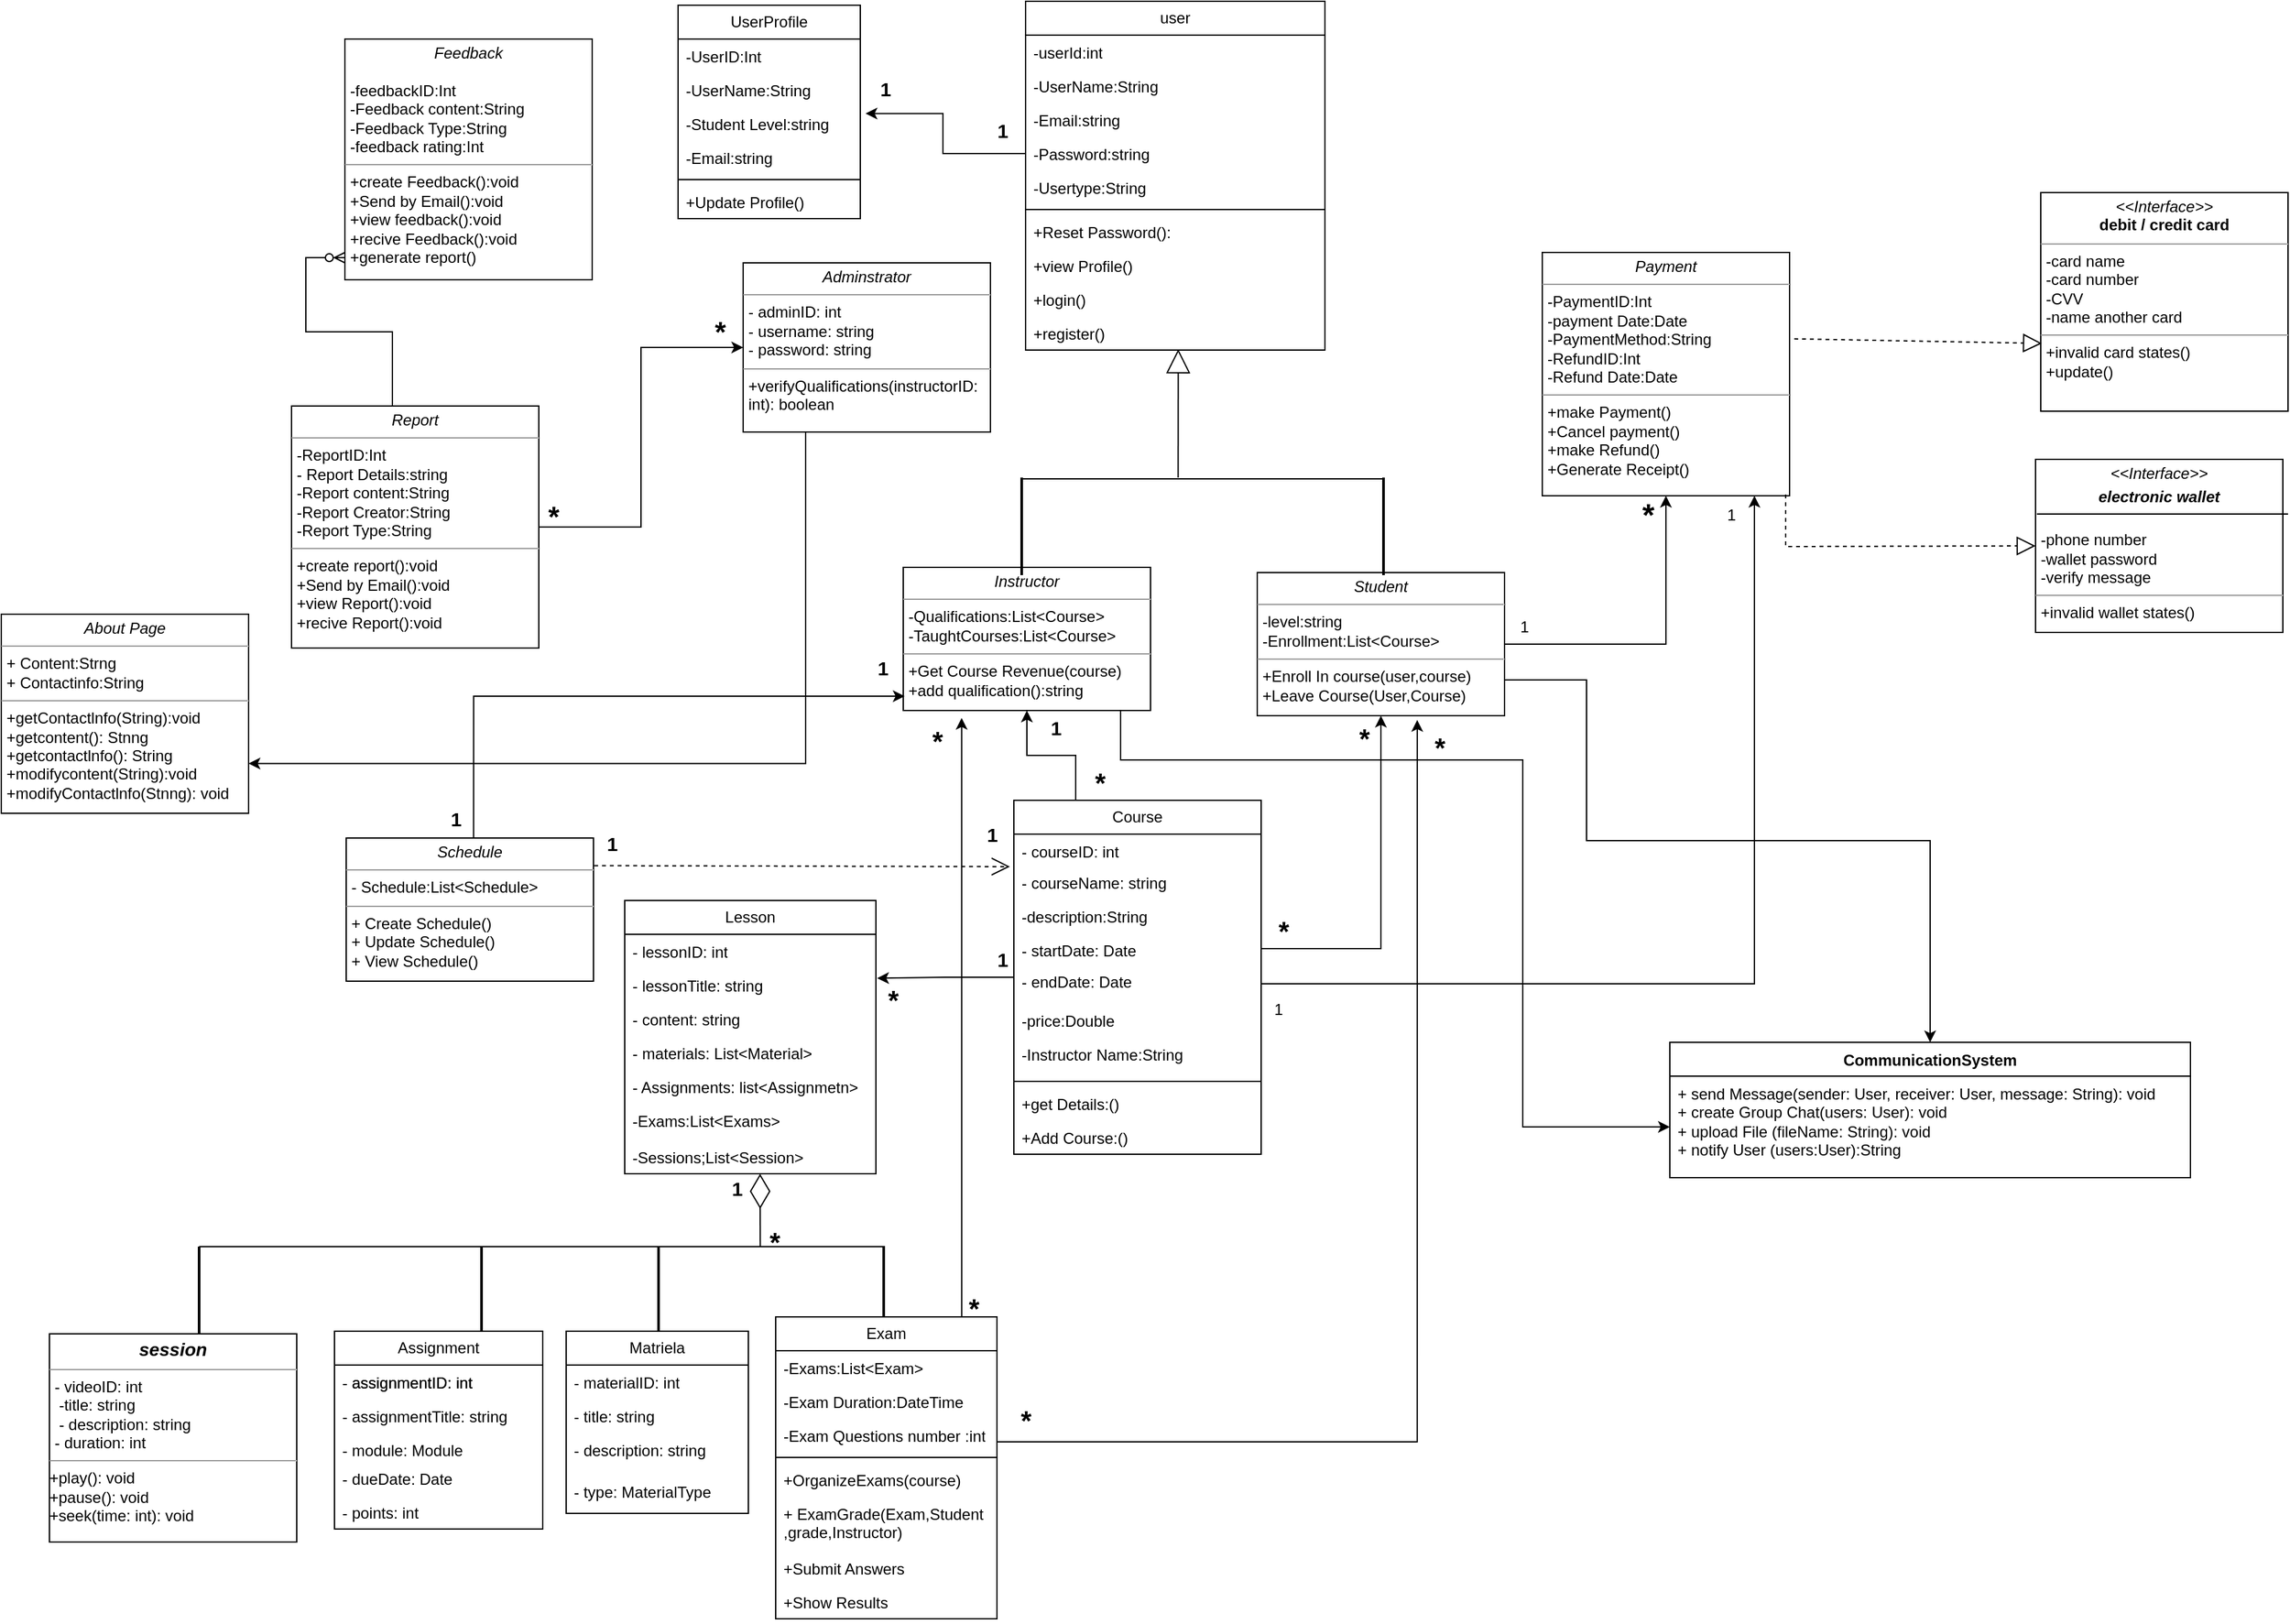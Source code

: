 <mxfile version="22.1.2" type="device">
  <diagram id="C5RBs43oDa-KdzZeNtuy" name="Page-1">
    <mxGraphModel dx="2927" dy="2210" grid="0" gridSize="10" guides="1" tooltips="1" connect="1" arrows="1" fold="1" page="0" pageScale="1" pageWidth="827" pageHeight="1169" math="0" shadow="0">
      <root>
        <mxCell id="WIyWlLk6GJQsqaUBKTNV-0" />
        <mxCell id="WIyWlLk6GJQsqaUBKTNV-1" parent="WIyWlLk6GJQsqaUBKTNV-0" />
        <mxCell id="brUXXa_R-ptbCNzifq8O-45" style="edgeStyle=orthogonalEdgeStyle;rounded=0;orthogonalLoop=1;jettySize=auto;html=1;exitX=0.25;exitY=0;exitDx=0;exitDy=0;" parent="WIyWlLk6GJQsqaUBKTNV-1" source="qo8mv6PclGXcHzkk8HT5-20" target="tI3xh8Z578h0PM8hBI4w-48" edge="1">
          <mxGeometry relative="1" as="geometry" />
        </mxCell>
        <mxCell id="qo8mv6PclGXcHzkk8HT5-20" value="Course" style="swimlane;fontStyle=0;childLayout=stackLayout;horizontal=1;startSize=26;fillColor=none;horizontalStack=0;resizeParent=1;resizeParentMax=0;resizeLast=0;collapsible=1;marginBottom=0;whiteSpace=wrap;html=1;" parent="WIyWlLk6GJQsqaUBKTNV-1" vertex="1">
          <mxGeometry x="-420" y="-563" width="190" height="272" as="geometry" />
        </mxCell>
        <mxCell id="qo8mv6PclGXcHzkk8HT5-21" value="- courseID: int" style="text;strokeColor=none;fillColor=none;align=left;verticalAlign=top;spacingLeft=4;spacingRight=4;overflow=hidden;rotatable=0;points=[[0,0.5],[1,0.5]];portConstraint=eastwest;whiteSpace=wrap;html=1;" parent="qo8mv6PclGXcHzkk8HT5-20" vertex="1">
          <mxGeometry y="26" width="190" height="24" as="geometry" />
        </mxCell>
        <mxCell id="qo8mv6PclGXcHzkk8HT5-22" value="- courseName: string" style="text;strokeColor=none;fillColor=none;align=left;verticalAlign=top;spacingLeft=4;spacingRight=4;overflow=hidden;rotatable=0;points=[[0,0.5],[1,0.5]];portConstraint=eastwest;whiteSpace=wrap;html=1;" parent="qo8mv6PclGXcHzkk8HT5-20" vertex="1">
          <mxGeometry y="50" width="190" height="26" as="geometry" />
        </mxCell>
        <mxCell id="tI3xh8Z578h0PM8hBI4w-66" value="-description:String" style="text;strokeColor=none;fillColor=none;align=left;verticalAlign=top;spacingLeft=4;spacingRight=4;overflow=hidden;rotatable=0;points=[[0,0.5],[1,0.5]];portConstraint=eastwest;whiteSpace=wrap;html=1;" parent="qo8mv6PclGXcHzkk8HT5-20" vertex="1">
          <mxGeometry y="76" width="190" height="26" as="geometry" />
        </mxCell>
        <mxCell id="qo8mv6PclGXcHzkk8HT5-23" value="- startDate: Date  " style="text;strokeColor=none;fillColor=none;align=left;verticalAlign=top;spacingLeft=4;spacingRight=4;overflow=hidden;rotatable=0;points=[[0,0.5],[1,0.5]];portConstraint=eastwest;whiteSpace=wrap;html=1;" parent="qo8mv6PclGXcHzkk8HT5-20" vertex="1">
          <mxGeometry y="102" width="190" height="24" as="geometry" />
        </mxCell>
        <mxCell id="qo8mv6PclGXcHzkk8HT5-24" value="- endDate: Date " style="text;strokeColor=none;fillColor=none;align=left;verticalAlign=top;spacingLeft=4;spacingRight=4;overflow=hidden;rotatable=0;points=[[0,0.5],[1,0.5]];portConstraint=eastwest;whiteSpace=wrap;html=1;" parent="qo8mv6PclGXcHzkk8HT5-20" vertex="1">
          <mxGeometry y="126" width="190" height="30" as="geometry" />
        </mxCell>
        <mxCell id="tI3xh8Z578h0PM8hBI4w-65" value="-price:Double" style="text;strokeColor=none;fillColor=none;align=left;verticalAlign=top;spacingLeft=4;spacingRight=4;overflow=hidden;rotatable=0;points=[[0,0.5],[1,0.5]];portConstraint=eastwest;whiteSpace=wrap;html=1;" parent="qo8mv6PclGXcHzkk8HT5-20" vertex="1">
          <mxGeometry y="156" width="190" height="26" as="geometry" />
        </mxCell>
        <mxCell id="tI3xh8Z578h0PM8hBI4w-61" value="-Instructor Name:String" style="text;strokeColor=none;fillColor=none;align=left;verticalAlign=top;spacingLeft=4;spacingRight=4;overflow=hidden;rotatable=0;points=[[0,0.5],[1,0.5]];portConstraint=eastwest;whiteSpace=wrap;html=1;" parent="qo8mv6PclGXcHzkk8HT5-20" vertex="1">
          <mxGeometry y="182" width="190" height="30" as="geometry" />
        </mxCell>
        <mxCell id="tI3xh8Z578h0PM8hBI4w-69" value="" style="line;strokeWidth=1;fillColor=none;align=left;verticalAlign=middle;spacingTop=-1;spacingLeft=3;spacingRight=3;rotatable=0;labelPosition=right;points=[];portConstraint=eastwest;strokeColor=inherit;" parent="qo8mv6PclGXcHzkk8HT5-20" vertex="1">
          <mxGeometry y="212" width="190" height="8" as="geometry" />
        </mxCell>
        <mxCell id="tI3xh8Z578h0PM8hBI4w-67" value="+get Details:()" style="text;strokeColor=none;fillColor=none;align=left;verticalAlign=top;spacingLeft=4;spacingRight=4;overflow=hidden;rotatable=0;points=[[0,0.5],[1,0.5]];portConstraint=eastwest;whiteSpace=wrap;html=1;" parent="qo8mv6PclGXcHzkk8HT5-20" vertex="1">
          <mxGeometry y="220" width="190" height="26" as="geometry" />
        </mxCell>
        <mxCell id="tI3xh8Z578h0PM8hBI4w-68" value="+Add Course:()" style="text;strokeColor=none;fillColor=none;align=left;verticalAlign=top;spacingLeft=4;spacingRight=4;overflow=hidden;rotatable=0;points=[[0,0.5],[1,0.5]];portConstraint=eastwest;whiteSpace=wrap;html=1;" parent="qo8mv6PclGXcHzkk8HT5-20" vertex="1">
          <mxGeometry y="246" width="190" height="26" as="geometry" />
        </mxCell>
        <mxCell id="qo8mv6PclGXcHzkk8HT5-25" value="Lesson" style="swimlane;fontStyle=0;childLayout=stackLayout;horizontal=1;startSize=26;fillColor=none;horizontalStack=0;resizeParent=1;resizeParentMax=0;resizeLast=0;collapsible=1;marginBottom=0;whiteSpace=wrap;html=1;" parent="WIyWlLk6GJQsqaUBKTNV-1" vertex="1">
          <mxGeometry x="-719" y="-486" width="193" height="210" as="geometry" />
        </mxCell>
        <mxCell id="qo8mv6PclGXcHzkk8HT5-26" value="- lessonID: int" style="text;strokeColor=none;fillColor=none;align=left;verticalAlign=top;spacingLeft=4;spacingRight=4;overflow=hidden;rotatable=0;points=[[0,0.5],[1,0.5]];portConstraint=eastwest;whiteSpace=wrap;html=1;" parent="qo8mv6PclGXcHzkk8HT5-25" vertex="1">
          <mxGeometry y="26" width="193" height="26" as="geometry" />
        </mxCell>
        <mxCell id="qo8mv6PclGXcHzkk8HT5-27" value="- lessonTitle: string" style="text;strokeColor=none;fillColor=none;align=left;verticalAlign=top;spacingLeft=4;spacingRight=4;overflow=hidden;rotatable=0;points=[[0,0.5],[1,0.5]];portConstraint=eastwest;whiteSpace=wrap;html=1;" parent="qo8mv6PclGXcHzkk8HT5-25" vertex="1">
          <mxGeometry y="52" width="193" height="26" as="geometry" />
        </mxCell>
        <mxCell id="qo8mv6PclGXcHzkk8HT5-34" value="- content: string" style="text;strokeColor=none;fillColor=none;align=left;verticalAlign=top;spacingLeft=4;spacingRight=4;overflow=hidden;rotatable=0;points=[[0,0.5],[1,0.5]];portConstraint=eastwest;whiteSpace=wrap;html=1;" parent="qo8mv6PclGXcHzkk8HT5-25" vertex="1">
          <mxGeometry y="78" width="193" height="26" as="geometry" />
        </mxCell>
        <mxCell id="qo8mv6PclGXcHzkk8HT5-35" value="- materials: List&amp;lt;Material&amp;gt;" style="text;strokeColor=none;fillColor=none;align=left;verticalAlign=top;spacingLeft=4;spacingRight=4;overflow=hidden;rotatable=0;points=[[0,0.5],[1,0.5]];portConstraint=eastwest;whiteSpace=wrap;html=1;" parent="qo8mv6PclGXcHzkk8HT5-25" vertex="1">
          <mxGeometry y="104" width="193" height="26" as="geometry" />
        </mxCell>
        <mxCell id="0-J2Bm-WV9Q-Gzg6j7fX-16" value="- Assignments: list&amp;lt;Assignmetn&amp;gt;" style="text;strokeColor=none;fillColor=none;align=left;verticalAlign=top;spacingLeft=4;spacingRight=4;overflow=hidden;rotatable=0;points=[[0,0.5],[1,0.5]];portConstraint=eastwest;whiteSpace=wrap;html=1;" parent="qo8mv6PclGXcHzkk8HT5-25" vertex="1">
          <mxGeometry y="130" width="193" height="26" as="geometry" />
        </mxCell>
        <mxCell id="0-J2Bm-WV9Q-Gzg6j7fX-19" value="-Exams:List&amp;lt;Exams&amp;gt;" style="text;strokeColor=none;fillColor=none;align=left;verticalAlign=top;spacingLeft=4;spacingRight=4;overflow=hidden;rotatable=0;points=[[0,0.5],[1,0.5]];portConstraint=eastwest;whiteSpace=wrap;html=1;" parent="qo8mv6PclGXcHzkk8HT5-25" vertex="1">
          <mxGeometry y="156" width="193" height="28" as="geometry" />
        </mxCell>
        <mxCell id="0-J2Bm-WV9Q-Gzg6j7fX-24" value="-Sessions;List&amp;lt;Session&amp;gt;" style="text;strokeColor=none;fillColor=none;align=left;verticalAlign=top;spacingLeft=4;spacingRight=4;overflow=hidden;rotatable=0;points=[[0,0.5],[1,0.5]];portConstraint=eastwest;whiteSpace=wrap;html=1;" parent="qo8mv6PclGXcHzkk8HT5-25" vertex="1">
          <mxGeometry y="184" width="193" height="26" as="geometry" />
        </mxCell>
        <mxCell id="tI3xh8Z578h0PM8hBI4w-0" value="user" style="swimlane;fontStyle=0;childLayout=stackLayout;horizontal=1;startSize=26;fillColor=none;horizontalStack=0;resizeParent=1;resizeParentMax=0;resizeLast=0;collapsible=1;marginBottom=0;whiteSpace=wrap;html=1;" parent="WIyWlLk6GJQsqaUBKTNV-1" vertex="1">
          <mxGeometry x="-411" y="-1177" width="230" height="268" as="geometry" />
        </mxCell>
        <mxCell id="tI3xh8Z578h0PM8hBI4w-1" value="-userId:int" style="text;strokeColor=none;fillColor=none;align=left;verticalAlign=top;spacingLeft=4;spacingRight=4;overflow=hidden;rotatable=0;points=[[0,0.5],[1,0.5]];portConstraint=eastwest;whiteSpace=wrap;html=1;" parent="tI3xh8Z578h0PM8hBI4w-0" vertex="1">
          <mxGeometry y="26" width="230" height="26" as="geometry" />
        </mxCell>
        <mxCell id="tI3xh8Z578h0PM8hBI4w-2" value="-UserName:String" style="text;strokeColor=none;fillColor=none;align=left;verticalAlign=top;spacingLeft=4;spacingRight=4;overflow=hidden;rotatable=0;points=[[0,0.5],[1,0.5]];portConstraint=eastwest;whiteSpace=wrap;html=1;" parent="tI3xh8Z578h0PM8hBI4w-0" vertex="1">
          <mxGeometry y="52" width="230" height="26" as="geometry" />
        </mxCell>
        <mxCell id="tI3xh8Z578h0PM8hBI4w-3" value="-Email:string&lt;br&gt;" style="text;strokeColor=none;fillColor=none;align=left;verticalAlign=top;spacingLeft=4;spacingRight=4;overflow=hidden;rotatable=0;points=[[0,0.5],[1,0.5]];portConstraint=eastwest;whiteSpace=wrap;html=1;" parent="tI3xh8Z578h0PM8hBI4w-0" vertex="1">
          <mxGeometry y="78" width="230" height="26" as="geometry" />
        </mxCell>
        <mxCell id="tI3xh8Z578h0PM8hBI4w-4" value="-Password:string" style="text;strokeColor=none;fillColor=none;align=left;verticalAlign=top;spacingLeft=4;spacingRight=4;overflow=hidden;rotatable=0;points=[[0,0.5],[1,0.5]];portConstraint=eastwest;whiteSpace=wrap;html=1;" parent="tI3xh8Z578h0PM8hBI4w-0" vertex="1">
          <mxGeometry y="104" width="230" height="26" as="geometry" />
        </mxCell>
        <mxCell id="tI3xh8Z578h0PM8hBI4w-41" value="-Usertype:String" style="text;strokeColor=none;fillColor=none;align=left;verticalAlign=top;spacingLeft=4;spacingRight=4;overflow=hidden;rotatable=0;points=[[0,0.5],[1,0.5]];portConstraint=eastwest;whiteSpace=wrap;html=1;" parent="tI3xh8Z578h0PM8hBI4w-0" vertex="1">
          <mxGeometry y="130" width="230" height="26" as="geometry" />
        </mxCell>
        <mxCell id="tI3xh8Z578h0PM8hBI4w-10" value="" style="line;strokeWidth=1;fillColor=none;align=left;verticalAlign=middle;spacingTop=-1;spacingLeft=3;spacingRight=3;rotatable=0;labelPosition=right;points=[];portConstraint=eastwest;strokeColor=inherit;" parent="tI3xh8Z578h0PM8hBI4w-0" vertex="1">
          <mxGeometry y="156" width="230" height="8" as="geometry" />
        </mxCell>
        <mxCell id="tI3xh8Z578h0PM8hBI4w-6" value="+Reset Password():" style="text;strokeColor=none;fillColor=none;align=left;verticalAlign=top;spacingLeft=4;spacingRight=4;overflow=hidden;rotatable=0;points=[[0,0.5],[1,0.5]];portConstraint=eastwest;whiteSpace=wrap;html=1;" parent="tI3xh8Z578h0PM8hBI4w-0" vertex="1">
          <mxGeometry y="164" width="230" height="26" as="geometry" />
        </mxCell>
        <mxCell id="tI3xh8Z578h0PM8hBI4w-7" value="+view Profile()" style="text;strokeColor=none;fillColor=none;align=left;verticalAlign=top;spacingLeft=4;spacingRight=4;overflow=hidden;rotatable=0;points=[[0,0.5],[1,0.5]];portConstraint=eastwest;whiteSpace=wrap;html=1;" parent="tI3xh8Z578h0PM8hBI4w-0" vertex="1">
          <mxGeometry y="190" width="230" height="26" as="geometry" />
        </mxCell>
        <mxCell id="tI3xh8Z578h0PM8hBI4w-15" value="+login()" style="text;strokeColor=none;fillColor=none;align=left;verticalAlign=top;spacingLeft=4;spacingRight=4;overflow=hidden;rotatable=0;points=[[0,0.5],[1,0.5]];portConstraint=eastwest;whiteSpace=wrap;html=1;" parent="tI3xh8Z578h0PM8hBI4w-0" vertex="1">
          <mxGeometry y="216" width="230" height="26" as="geometry" />
        </mxCell>
        <mxCell id="tI3xh8Z578h0PM8hBI4w-16" value="+register()" style="text;strokeColor=none;fillColor=none;align=left;verticalAlign=top;spacingLeft=4;spacingRight=4;overflow=hidden;rotatable=0;points=[[0,0.5],[1,0.5]];portConstraint=eastwest;whiteSpace=wrap;html=1;" parent="tI3xh8Z578h0PM8hBI4w-0" vertex="1">
          <mxGeometry y="242" width="230" height="26" as="geometry" />
        </mxCell>
        <mxCell id="tI3xh8Z578h0PM8hBI4w-17" value="UserProfile" style="swimlane;fontStyle=0;childLayout=stackLayout;horizontal=1;startSize=26;fillColor=none;horizontalStack=0;resizeParent=1;resizeParentMax=0;resizeLast=0;collapsible=1;marginBottom=0;whiteSpace=wrap;html=1;" parent="WIyWlLk6GJQsqaUBKTNV-1" vertex="1">
          <mxGeometry x="-678" y="-1174" width="140" height="164" as="geometry" />
        </mxCell>
        <mxCell id="tI3xh8Z578h0PM8hBI4w-18" value="-UserID:Int" style="text;strokeColor=none;fillColor=none;align=left;verticalAlign=top;spacingLeft=4;spacingRight=4;overflow=hidden;rotatable=0;points=[[0,0.5],[1,0.5]];portConstraint=eastwest;whiteSpace=wrap;html=1;" parent="tI3xh8Z578h0PM8hBI4w-17" vertex="1">
          <mxGeometry y="26" width="140" height="26" as="geometry" />
        </mxCell>
        <mxCell id="tI3xh8Z578h0PM8hBI4w-19" value="-UserName:String" style="text;strokeColor=none;fillColor=none;align=left;verticalAlign=top;spacingLeft=4;spacingRight=4;overflow=hidden;rotatable=0;points=[[0,0.5],[1,0.5]];portConstraint=eastwest;whiteSpace=wrap;html=1;" parent="tI3xh8Z578h0PM8hBI4w-17" vertex="1">
          <mxGeometry y="52" width="140" height="26" as="geometry" />
        </mxCell>
        <mxCell id="tI3xh8Z578h0PM8hBI4w-21" value="-Student Level:string" style="text;strokeColor=none;fillColor=none;align=left;verticalAlign=top;spacingLeft=4;spacingRight=4;overflow=hidden;rotatable=0;points=[[0,0.5],[1,0.5]];portConstraint=eastwest;whiteSpace=wrap;html=1;" parent="tI3xh8Z578h0PM8hBI4w-17" vertex="1">
          <mxGeometry y="78" width="140" height="26" as="geometry" />
        </mxCell>
        <mxCell id="tI3xh8Z578h0PM8hBI4w-20" value="-Email:string" style="text;strokeColor=none;fillColor=none;align=left;verticalAlign=top;spacingLeft=4;spacingRight=4;overflow=hidden;rotatable=0;points=[[0,0.5],[1,0.5]];portConstraint=eastwest;whiteSpace=wrap;html=1;" parent="tI3xh8Z578h0PM8hBI4w-17" vertex="1">
          <mxGeometry y="104" width="140" height="26" as="geometry" />
        </mxCell>
        <mxCell id="tI3xh8Z578h0PM8hBI4w-120" value="" style="line;strokeWidth=1;fillColor=none;align=left;verticalAlign=middle;spacingTop=-1;spacingLeft=3;spacingRight=3;rotatable=0;labelPosition=right;points=[];portConstraint=eastwest;strokeColor=inherit;" parent="tI3xh8Z578h0PM8hBI4w-17" vertex="1">
          <mxGeometry y="130" width="140" height="8" as="geometry" />
        </mxCell>
        <mxCell id="tI3xh8Z578h0PM8hBI4w-119" value="+Update Profile()" style="text;strokeColor=none;fillColor=none;align=left;verticalAlign=top;spacingLeft=4;spacingRight=4;overflow=hidden;rotatable=0;points=[[0,0.5],[1,0.5]];portConstraint=eastwest;whiteSpace=wrap;html=1;" parent="tI3xh8Z578h0PM8hBI4w-17" vertex="1">
          <mxGeometry y="138" width="140" height="26" as="geometry" />
        </mxCell>
        <mxCell id="brUXXa_R-ptbCNzifq8O-72" style="edgeStyle=orthogonalEdgeStyle;rounded=0;orthogonalLoop=1;jettySize=auto;html=1;exitX=0.75;exitY=0;exitDx=0;exitDy=0;" parent="WIyWlLk6GJQsqaUBKTNV-1" source="tI3xh8Z578h0PM8hBI4w-30" edge="1">
          <mxGeometry relative="1" as="geometry">
            <mxPoint x="-460.13" y="-626.304" as="targetPoint" />
            <Array as="points">
              <mxPoint x="-460" y="-166" />
            </Array>
          </mxGeometry>
        </mxCell>
        <mxCell id="tI3xh8Z578h0PM8hBI4w-30" value="Exam" style="swimlane;fontStyle=0;childLayout=stackLayout;horizontal=1;startSize=26;fillColor=none;horizontalStack=0;resizeParent=1;resizeParentMax=0;resizeLast=0;collapsible=1;marginBottom=0;whiteSpace=wrap;html=1;" parent="WIyWlLk6GJQsqaUBKTNV-1" vertex="1">
          <mxGeometry x="-603" y="-166" width="170" height="232" as="geometry" />
        </mxCell>
        <mxCell id="tI3xh8Z578h0PM8hBI4w-31" value="-Exams:List&amp;lt;Exam&amp;gt;" style="text;strokeColor=none;fillColor=none;align=left;verticalAlign=top;spacingLeft=4;spacingRight=4;overflow=hidden;rotatable=0;points=[[0,0.5],[1,0.5]];portConstraint=eastwest;whiteSpace=wrap;html=1;" parent="tI3xh8Z578h0PM8hBI4w-30" vertex="1">
          <mxGeometry y="26" width="170" height="26" as="geometry" />
        </mxCell>
        <mxCell id="tI3xh8Z578h0PM8hBI4w-35" value="-Exam Duration:DateTime" style="text;strokeColor=none;fillColor=none;align=left;verticalAlign=top;spacingLeft=4;spacingRight=4;overflow=hidden;rotatable=0;points=[[0,0.5],[1,0.5]];portConstraint=eastwest;whiteSpace=wrap;html=1;" parent="tI3xh8Z578h0PM8hBI4w-30" vertex="1">
          <mxGeometry y="52" width="170" height="26" as="geometry" />
        </mxCell>
        <mxCell id="tI3xh8Z578h0PM8hBI4w-34" value="-Exam Questions number :int" style="text;strokeColor=none;fillColor=none;align=left;verticalAlign=top;spacingLeft=4;spacingRight=4;overflow=hidden;rotatable=0;points=[[0,0.5],[1,0.5]];portConstraint=eastwest;whiteSpace=wrap;html=1;" parent="tI3xh8Z578h0PM8hBI4w-30" vertex="1">
          <mxGeometry y="78" width="170" height="26" as="geometry" />
        </mxCell>
        <mxCell id="tI3xh8Z578h0PM8hBI4w-38" value="" style="line;strokeWidth=1;fillColor=none;align=left;verticalAlign=middle;spacingTop=-1;spacingLeft=3;spacingRight=3;rotatable=0;labelPosition=right;points=[];portConstraint=eastwest;strokeColor=inherit;" parent="tI3xh8Z578h0PM8hBI4w-30" vertex="1">
          <mxGeometry y="104" width="170" height="8" as="geometry" />
        </mxCell>
        <mxCell id="tI3xh8Z578h0PM8hBI4w-32" value="+OrganizeExams(course)" style="text;strokeColor=none;fillColor=none;align=left;verticalAlign=top;spacingLeft=4;spacingRight=4;overflow=hidden;rotatable=0;points=[[0,0.5],[1,0.5]];portConstraint=eastwest;whiteSpace=wrap;html=1;" parent="tI3xh8Z578h0PM8hBI4w-30" vertex="1">
          <mxGeometry y="112" width="170" height="26" as="geometry" />
        </mxCell>
        <mxCell id="tI3xh8Z578h0PM8hBI4w-33" value="+ ExamGrade(Exam,Student&lt;br&gt;,grade,Instructor)" style="text;strokeColor=none;fillColor=none;align=left;verticalAlign=top;spacingLeft=4;spacingRight=4;overflow=hidden;rotatable=0;points=[[0,0.5],[1,0.5]];portConstraint=eastwest;whiteSpace=wrap;html=1;" parent="tI3xh8Z578h0PM8hBI4w-30" vertex="1">
          <mxGeometry y="138" width="170" height="42" as="geometry" />
        </mxCell>
        <mxCell id="tI3xh8Z578h0PM8hBI4w-36" value="+Submit Answers" style="text;strokeColor=none;fillColor=none;align=left;verticalAlign=top;spacingLeft=4;spacingRight=4;overflow=hidden;rotatable=0;points=[[0,0.5],[1,0.5]];portConstraint=eastwest;whiteSpace=wrap;html=1;" parent="tI3xh8Z578h0PM8hBI4w-30" vertex="1">
          <mxGeometry y="180" width="170" height="26" as="geometry" />
        </mxCell>
        <mxCell id="tI3xh8Z578h0PM8hBI4w-37" value="+Show Results" style="text;strokeColor=none;fillColor=none;align=left;verticalAlign=top;spacingLeft=4;spacingRight=4;overflow=hidden;rotatable=0;points=[[0,0.5],[1,0.5]];portConstraint=eastwest;whiteSpace=wrap;html=1;" parent="tI3xh8Z578h0PM8hBI4w-30" vertex="1">
          <mxGeometry y="206" width="170" height="26" as="geometry" />
        </mxCell>
        <mxCell id="tI3xh8Z578h0PM8hBI4w-39" value="&lt;p style=&quot;margin:0px;margin-top:4px;text-align:center;&quot;&gt;&lt;i&gt;Payment&lt;/i&gt;&lt;/p&gt;&lt;hr size=&quot;1&quot;&gt;&lt;p style=&quot;margin:0px;margin-left:4px;&quot;&gt;&lt;span style=&quot;background-color: initial;&quot;&gt;-PaymentID:Int&lt;/span&gt;&lt;/p&gt;&lt;p style=&quot;margin:0px;margin-left:4px;&quot;&gt;&lt;span style=&quot;background-color: initial;&quot;&gt;-payment Date:Date&lt;/span&gt;&lt;/p&gt;&lt;p style=&quot;margin:0px;margin-left:4px;&quot;&gt;&lt;span style=&quot;background-color: initial;&quot;&gt;-PaymentMethod:String&lt;/span&gt;&lt;/p&gt;&lt;p style=&quot;margin:0px;margin-left:4px;&quot;&gt;-RefundID:Int&lt;/p&gt;&lt;p style=&quot;margin:0px;margin-left:4px;&quot;&gt;&lt;span style=&quot;background-color: initial;&quot;&gt;-Refund Date:Date&lt;/span&gt;&lt;/p&gt;&lt;hr size=&quot;1&quot;&gt;&lt;p style=&quot;margin:0px;margin-left:4px;&quot;&gt;+make Payment()&lt;/p&gt;&lt;p style=&quot;margin:0px;margin-left:4px;&quot;&gt;+Cancel payment()&lt;/p&gt;&lt;p style=&quot;margin:0px;margin-left:4px;&quot;&gt;+make Refund&lt;span style=&quot;background-color: initial;&quot;&gt;()&lt;/span&gt;&lt;/p&gt;&lt;p style=&quot;margin:0px;margin-left:4px;&quot;&gt;&lt;span style=&quot;background-color: initial;&quot;&gt;+Generate Receipt()&lt;/span&gt;&lt;/p&gt;" style="verticalAlign=top;align=left;overflow=fill;fontSize=12;fontFamily=Helvetica;html=1;whiteSpace=wrap;" parent="WIyWlLk6GJQsqaUBKTNV-1" vertex="1">
          <mxGeometry x="-14" y="-984" width="190" height="187" as="geometry" />
        </mxCell>
        <mxCell id="0-J2Bm-WV9Q-Gzg6j7fX-1" style="edgeStyle=orthogonalEdgeStyle;rounded=0;orthogonalLoop=1;jettySize=auto;html=1;entryX=0.5;entryY=1;entryDx=0;entryDy=0;" parent="WIyWlLk6GJQsqaUBKTNV-1" source="tI3xh8Z578h0PM8hBI4w-42" target="tI3xh8Z578h0PM8hBI4w-39" edge="1">
          <mxGeometry relative="1" as="geometry" />
        </mxCell>
        <mxCell id="tI3xh8Z578h0PM8hBI4w-42" value="&lt;p style=&quot;margin:0px;margin-top:4px;text-align:center;&quot;&gt;&lt;i&gt;Student&lt;/i&gt;&lt;/p&gt;&lt;hr size=&quot;1&quot;&gt;&lt;p style=&quot;margin:0px;margin-left:4px;&quot;&gt;-level:string&lt;br&gt;-Enrollment:List&amp;lt;Course&amp;gt;&lt;/p&gt;&lt;hr size=&quot;1&quot;&gt;&lt;p style=&quot;margin:0px;margin-left:4px;&quot;&gt;+Enroll In course(user,course)&lt;br&gt;+Leave Course(User,Course)&lt;/p&gt;" style="verticalAlign=top;align=left;overflow=fill;fontSize=12;fontFamily=Helvetica;html=1;whiteSpace=wrap;" parent="WIyWlLk6GJQsqaUBKTNV-1" vertex="1">
          <mxGeometry x="-233" y="-738" width="190" height="110" as="geometry" />
        </mxCell>
        <mxCell id="0-J2Bm-WV9Q-Gzg6j7fX-7" style="edgeStyle=orthogonalEdgeStyle;rounded=0;orthogonalLoop=1;jettySize=auto;html=1;entryX=0;entryY=0.5;entryDx=0;entryDy=0;" parent="WIyWlLk6GJQsqaUBKTNV-1" source="tI3xh8Z578h0PM8hBI4w-48" target="tI3xh8Z578h0PM8hBI4w-116" edge="1">
          <mxGeometry relative="1" as="geometry">
            <Array as="points">
              <mxPoint x="-338" y="-594" />
              <mxPoint x="-29" y="-594" />
              <mxPoint x="-29" y="-312" />
            </Array>
          </mxGeometry>
        </mxCell>
        <mxCell id="tI3xh8Z578h0PM8hBI4w-48" value="&lt;p style=&quot;margin:0px;margin-top:4px;text-align:center;&quot;&gt;&lt;i&gt;Instructor&lt;/i&gt;&lt;/p&gt;&lt;hr size=&quot;1&quot;&gt;&lt;p style=&quot;margin:0px;margin-left:4px;&quot;&gt;-Qualifications:List&amp;lt;Course&amp;gt;&lt;br&gt;-TaughtCourses:List&amp;lt;Course&amp;gt;&lt;/p&gt;&lt;hr size=&quot;1&quot;&gt;&lt;p style=&quot;margin:0px;margin-left:4px;&quot;&gt;+Get Course Revenue(course)&lt;/p&gt;&lt;p style=&quot;border-color: var(--border-color); margin: 0px 0px 0px 4px;&quot;&gt;+add qualification(&lt;span style=&quot;background-color: initial;&quot;&gt;):string&lt;/span&gt;&lt;/p&gt;" style="verticalAlign=top;align=left;overflow=fill;fontSize=12;fontFamily=Helvetica;html=1;whiteSpace=wrap;" parent="WIyWlLk6GJQsqaUBKTNV-1" vertex="1">
          <mxGeometry x="-505" y="-742" width="190" height="110" as="geometry" />
        </mxCell>
        <mxCell id="0-J2Bm-WV9Q-Gzg6j7fX-9" style="edgeStyle=orthogonalEdgeStyle;rounded=0;orthogonalLoop=1;jettySize=auto;html=1;entryX=1;entryY=0.75;entryDx=0;entryDy=0;" parent="WIyWlLk6GJQsqaUBKTNV-1" source="tI3xh8Z578h0PM8hBI4w-50" target="tI3xh8Z578h0PM8hBI4w-126" edge="1">
          <mxGeometry relative="1" as="geometry">
            <Array as="points">
              <mxPoint x="-580" y="-591" />
            </Array>
          </mxGeometry>
        </mxCell>
        <mxCell id="tI3xh8Z578h0PM8hBI4w-50" value="&lt;p style=&quot;margin:0px;margin-top:4px;text-align:center;&quot;&gt;&lt;i&gt;Adminstrator&lt;/i&gt;&lt;/p&gt;&lt;hr size=&quot;1&quot;&gt;&lt;p style=&quot;margin:0px;margin-left:4px;&quot;&gt;- adminID: int&lt;br&gt;- username: string&lt;br&gt;&lt;/p&gt;&lt;p style=&quot;margin:0px;margin-left:4px;&quot;&gt;- password: string&lt;br&gt;&lt;/p&gt;&lt;hr size=&quot;1&quot;&gt;&lt;p style=&quot;margin:0px;margin-left:4px;&quot;&gt;+verifyQualifications(instructorID: int): boolean&lt;br&gt;&lt;/p&gt;" style="verticalAlign=top;align=left;overflow=fill;fontSize=12;fontFamily=Helvetica;html=1;whiteSpace=wrap;" parent="WIyWlLk6GJQsqaUBKTNV-1" vertex="1">
          <mxGeometry x="-628" y="-976" width="190" height="130" as="geometry" />
        </mxCell>
        <mxCell id="tI3xh8Z578h0PM8hBI4w-70" value="Matriela" style="swimlane;fontStyle=0;childLayout=stackLayout;horizontal=1;startSize=26;fillColor=none;horizontalStack=0;resizeParent=1;resizeParentMax=0;resizeLast=0;collapsible=1;marginBottom=0;whiteSpace=wrap;html=1;" parent="WIyWlLk6GJQsqaUBKTNV-1" vertex="1">
          <mxGeometry x="-764" y="-155" width="140" height="140" as="geometry" />
        </mxCell>
        <mxCell id="tI3xh8Z578h0PM8hBI4w-71" value="- materialID: int" style="text;strokeColor=none;fillColor=none;align=left;verticalAlign=top;spacingLeft=4;spacingRight=4;overflow=hidden;rotatable=0;points=[[0,0.5],[1,0.5]];portConstraint=eastwest;whiteSpace=wrap;html=1;" parent="tI3xh8Z578h0PM8hBI4w-70" vertex="1">
          <mxGeometry y="26" width="140" height="26" as="geometry" />
        </mxCell>
        <mxCell id="tI3xh8Z578h0PM8hBI4w-72" value="- title: string" style="text;strokeColor=none;fillColor=none;align=left;verticalAlign=top;spacingLeft=4;spacingRight=4;overflow=hidden;rotatable=0;points=[[0,0.5],[1,0.5]];portConstraint=eastwest;whiteSpace=wrap;html=1;" parent="tI3xh8Z578h0PM8hBI4w-70" vertex="1">
          <mxGeometry y="52" width="140" height="26" as="geometry" />
        </mxCell>
        <mxCell id="tI3xh8Z578h0PM8hBI4w-73" value="- description: string" style="text;strokeColor=none;fillColor=none;align=left;verticalAlign=top;spacingLeft=4;spacingRight=4;overflow=hidden;rotatable=0;points=[[0,0.5],[1,0.5]];portConstraint=eastwest;whiteSpace=wrap;html=1;" parent="tI3xh8Z578h0PM8hBI4w-70" vertex="1">
          <mxGeometry y="78" width="140" height="32" as="geometry" />
        </mxCell>
        <mxCell id="tI3xh8Z578h0PM8hBI4w-74" value=" - type: MaterialType" style="text;strokeColor=none;fillColor=none;align=left;verticalAlign=top;spacingLeft=4;spacingRight=4;overflow=hidden;rotatable=0;points=[[0,0.5],[1,0.5]];portConstraint=eastwest;whiteSpace=wrap;html=1;" parent="tI3xh8Z578h0PM8hBI4w-70" vertex="1">
          <mxGeometry y="110" width="140" height="30" as="geometry" />
        </mxCell>
        <mxCell id="tI3xh8Z578h0PM8hBI4w-75" value="&lt;h3 style=&quot;margin:0px;margin-top:4px;text-align:center;&quot;&gt;&lt;i&gt;session&lt;/i&gt;&lt;/h3&gt;&lt;hr size=&quot;1&quot;&gt;&lt;p style=&quot;margin:0px;margin-left:4px;&quot;&gt;- videoID: int&lt;/p&gt;&lt;p style=&quot;margin:0px;margin-left:4px;&quot;&gt;&amp;nbsp;-title: string&lt;/p&gt;&lt;p style=&quot;margin:0px;margin-left:4px;&quot;&gt;&amp;nbsp;- description: string&lt;/p&gt;&lt;p style=&quot;margin:0px;margin-left:4px;&quot;&gt;- duration: int&lt;br&gt;&lt;/p&gt;&lt;hr size=&quot;1&quot;&gt; +play(): void&amp;nbsp;&lt;br&gt;+pause(): void&amp;nbsp;&lt;br&gt;+seek(time: int): void&lt;p style=&quot;margin:0px;margin-left:4px;&quot;&gt;&lt;br&gt;&lt;/p&gt;" style="verticalAlign=top;align=left;overflow=fill;fontSize=12;fontFamily=Helvetica;html=1;whiteSpace=wrap;" parent="WIyWlLk6GJQsqaUBKTNV-1" vertex="1">
          <mxGeometry x="-1161" y="-153" width="190" height="160" as="geometry" />
        </mxCell>
        <mxCell id="tI3xh8Z578h0PM8hBI4w-85" value="Assignment" style="swimlane;fontStyle=0;childLayout=stackLayout;horizontal=1;startSize=26;fillColor=none;horizontalStack=0;resizeParent=1;resizeParentMax=0;resizeLast=0;collapsible=1;marginBottom=0;whiteSpace=wrap;html=1;" parent="WIyWlLk6GJQsqaUBKTNV-1" vertex="1">
          <mxGeometry x="-942" y="-155" width="160" height="152" as="geometry" />
        </mxCell>
        <mxCell id="tI3xh8Z578h0PM8hBI4w-86" value="- assignmentID: int " style="text;strokeColor=none;fillColor=none;align=left;verticalAlign=top;spacingLeft=4;spacingRight=4;overflow=hidden;rotatable=0;points=[[0,0.5],[1,0.5]];portConstraint=eastwest;whiteSpace=wrap;html=1;" parent="tI3xh8Z578h0PM8hBI4w-85" vertex="1">
          <mxGeometry y="26" width="160" height="26" as="geometry" />
        </mxCell>
        <mxCell id="tI3xh8Z578h0PM8hBI4w-87" value="- assignmentTitle: string" style="text;strokeColor=none;fillColor=none;align=left;verticalAlign=top;spacingLeft=4;spacingRight=4;overflow=hidden;rotatable=0;points=[[0,0.5],[1,0.5]];portConstraint=eastwest;whiteSpace=wrap;html=1;" parent="tI3xh8Z578h0PM8hBI4w-85" vertex="1">
          <mxGeometry y="52" width="160" height="26" as="geometry" />
        </mxCell>
        <mxCell id="tI3xh8Z578h0PM8hBI4w-88" value=" - module: Module" style="text;strokeColor=none;fillColor=none;align=left;verticalAlign=top;spacingLeft=4;spacingRight=4;overflow=hidden;rotatable=0;points=[[0,0.5],[1,0.5]];portConstraint=eastwest;whiteSpace=wrap;html=1;" parent="tI3xh8Z578h0PM8hBI4w-85" vertex="1">
          <mxGeometry y="78" width="160" height="22" as="geometry" />
        </mxCell>
        <mxCell id="tI3xh8Z578h0PM8hBI4w-89" value="- dueDate: Date" style="text;strokeColor=none;fillColor=none;align=left;verticalAlign=top;spacingLeft=4;spacingRight=4;overflow=hidden;rotatable=0;points=[[0,0.5],[1,0.5]];portConstraint=eastwest;whiteSpace=wrap;html=1;" parent="tI3xh8Z578h0PM8hBI4w-85" vertex="1">
          <mxGeometry y="100" width="160" height="26" as="geometry" />
        </mxCell>
        <mxCell id="tI3xh8Z578h0PM8hBI4w-90" value="- points: int " style="text;strokeColor=none;fillColor=none;align=left;verticalAlign=top;spacingLeft=4;spacingRight=4;overflow=hidden;rotatable=0;points=[[0,0.5],[1,0.5]];portConstraint=eastwest;whiteSpace=wrap;html=1;" parent="tI3xh8Z578h0PM8hBI4w-85" vertex="1">
          <mxGeometry y="126" width="160" height="26" as="geometry" />
        </mxCell>
        <mxCell id="tI3xh8Z578h0PM8hBI4w-98" value="&lt;p style=&quot;margin:0px;margin-top:4px;text-align:center;&quot;&gt;&lt;i&gt;Schedule&lt;/i&gt;&lt;/p&gt;&lt;hr size=&quot;1&quot;&gt;&lt;p style=&quot;margin:0px;margin-left:4px;&quot;&gt;- Schedule:List&amp;lt;Schedule&amp;gt;&lt;br&gt;&lt;/p&gt;&lt;hr size=&quot;1&quot;&gt;&lt;p style=&quot;margin:0px;margin-left:4px;&quot;&gt;+ Create Schedule()&lt;br&gt;+ Update Schedule()&lt;/p&gt;&lt;p style=&quot;margin:0px;margin-left:4px;&quot;&gt;+ View Schedule()&lt;/p&gt;" style="verticalAlign=top;align=left;overflow=fill;fontSize=12;fontFamily=Helvetica;html=1;whiteSpace=wrap;" parent="WIyWlLk6GJQsqaUBKTNV-1" vertex="1">
          <mxGeometry x="-933" y="-534" width="190" height="110" as="geometry" />
        </mxCell>
        <mxCell id="tI3xh8Z578h0PM8hBI4w-100" style="edgeStyle=orthogonalEdgeStyle;rounded=0;orthogonalLoop=1;jettySize=auto;html=1;exitX=0.5;exitY=1;exitDx=0;exitDy=0;" parent="WIyWlLk6GJQsqaUBKTNV-1" source="tI3xh8Z578h0PM8hBI4w-98" target="tI3xh8Z578h0PM8hBI4w-98" edge="1">
          <mxGeometry relative="1" as="geometry" />
        </mxCell>
        <mxCell id="0-J2Bm-WV9Q-Gzg6j7fX-8" style="edgeStyle=orthogonalEdgeStyle;rounded=0;orthogonalLoop=1;jettySize=auto;html=1;exitX=1;exitY=0.75;exitDx=0;exitDy=0;" parent="WIyWlLk6GJQsqaUBKTNV-1" source="tI3xh8Z578h0PM8hBI4w-42" target="tI3xh8Z578h0PM8hBI4w-115" edge="1">
          <mxGeometry relative="1" as="geometry">
            <Array as="points">
              <mxPoint x="20" y="-655" />
              <mxPoint x="20" y="-532" />
              <mxPoint x="284" y="-532" />
            </Array>
          </mxGeometry>
        </mxCell>
        <mxCell id="tI3xh8Z578h0PM8hBI4w-115" value="CommunicationSystem" style="swimlane;fontStyle=1;align=center;verticalAlign=top;childLayout=stackLayout;horizontal=1;startSize=26;horizontalStack=0;resizeParent=1;resizeParentMax=0;resizeLast=0;collapsible=1;marginBottom=0;whiteSpace=wrap;html=1;" parent="WIyWlLk6GJQsqaUBKTNV-1" vertex="1">
          <mxGeometry x="84" y="-377" width="400" height="104" as="geometry" />
        </mxCell>
        <mxCell id="tI3xh8Z578h0PM8hBI4w-116" value=" + send Message(sender: User, receiver: User, message: String): void&lt;br&gt;+ create Group Chat(users: User): void&lt;br&gt;+&amp;nbsp;upload File (fileName: String): void&lt;br&gt;+ notify User (users:User):String" style="text;strokeColor=none;fillColor=none;align=left;verticalAlign=top;spacingLeft=4;spacingRight=4;overflow=hidden;rotatable=0;points=[[0,0.5],[1,0.5]];portConstraint=eastwest;whiteSpace=wrap;html=1;" parent="tI3xh8Z578h0PM8hBI4w-115" vertex="1">
          <mxGeometry y="26" width="400" height="78" as="geometry" />
        </mxCell>
        <mxCell id="tI3xh8Z578h0PM8hBI4w-126" value="&lt;p style=&quot;margin:0px;margin-top:4px;text-align:center;&quot;&gt;&lt;i&gt;About Page&lt;/i&gt;&lt;/p&gt;&lt;hr size=&quot;1&quot;&gt;&lt;p style=&quot;margin:0px;margin-left:4px;&quot;&gt;+ Content:Strng&lt;br&gt;+ Contactinfo:String&lt;/p&gt;&lt;hr size=&quot;1&quot;&gt;&lt;p style=&quot;margin:0px;margin-left:4px;&quot;&gt;+getContactlnfo(String):void&lt;/p&gt;&lt;p style=&quot;margin:0px;margin-left:4px;&quot;&gt;+getcontent(): Stnng&lt;/p&gt;&lt;p style=&quot;margin:0px;margin-left:4px;&quot;&gt;+getcontactlnfo(): String&lt;/p&gt;&lt;p style=&quot;margin:0px;margin-left:4px;&quot;&gt;+modifycontent(String):void&lt;/p&gt;&lt;p style=&quot;margin:0px;margin-left:4px;&quot;&gt;+modifyContactlnfo(Stnng): void&lt;/p&gt;" style="verticalAlign=top;align=left;overflow=fill;fontSize=12;fontFamily=Helvetica;html=1;whiteSpace=wrap;" parent="WIyWlLk6GJQsqaUBKTNV-1" vertex="1">
          <mxGeometry x="-1198" y="-706" width="190" height="153" as="geometry" />
        </mxCell>
        <mxCell id="brUXXa_R-ptbCNzifq8O-77" style="edgeStyle=orthogonalEdgeStyle;rounded=0;orthogonalLoop=1;jettySize=auto;html=1;exitX=1;exitY=0.5;exitDx=0;exitDy=0;entryX=0;entryY=0.5;entryDx=0;entryDy=0;" parent="WIyWlLk6GJQsqaUBKTNV-1" source="tI3xh8Z578h0PM8hBI4w-128" target="tI3xh8Z578h0PM8hBI4w-50" edge="1">
          <mxGeometry relative="1" as="geometry" />
        </mxCell>
        <mxCell id="tI3xh8Z578h0PM8hBI4w-128" value="&lt;p style=&quot;margin:0px;margin-top:4px;text-align:center;&quot;&gt;&lt;i&gt;Report&lt;/i&gt;&lt;/p&gt;&lt;hr size=&quot;1&quot;&gt;&lt;p style=&quot;margin:0px;margin-left:4px;&quot;&gt;-ReportID:Int&lt;/p&gt;&lt;p style=&quot;margin:0px;margin-left:4px;&quot;&gt;- Report Details:string&lt;/p&gt;&lt;p style=&quot;margin:0px;margin-left:4px;&quot;&gt;-Report content:String&lt;/p&gt;&lt;p style=&quot;margin:0px;margin-left:4px;&quot;&gt;-Report Creator:String&lt;/p&gt;&lt;p style=&quot;margin:0px;margin-left:4px;&quot;&gt;-Report Type:String&lt;/p&gt;&lt;hr size=&quot;1&quot;&gt;&lt;p style=&quot;margin:0px;margin-left:4px;&quot;&gt;+create report():void&lt;/p&gt;&lt;p style=&quot;margin:0px;margin-left:4px;&quot;&gt;+Send by Email():void&lt;/p&gt;&lt;p style=&quot;margin:0px;margin-left:4px;&quot;&gt;+view Report():void&lt;/p&gt;&lt;p style=&quot;margin:0px;margin-left:4px;&quot;&gt;+recive Report():void&lt;/p&gt;&lt;p style=&quot;margin:0px;margin-left:4px;&quot;&gt;&lt;br&gt;&lt;/p&gt;" style="verticalAlign=top;align=left;overflow=fill;fontSize=12;fontFamily=Helvetica;html=1;whiteSpace=wrap;" parent="WIyWlLk6GJQsqaUBKTNV-1" vertex="1">
          <mxGeometry x="-975" y="-866" width="190" height="186" as="geometry" />
        </mxCell>
        <mxCell id="tI3xh8Z578h0PM8hBI4w-133" value="&lt;p style=&quot;margin:0px;margin-top:4px;text-align:center;&quot;&gt;&lt;i&gt;Feedback&lt;/i&gt;&lt;/p&gt;&lt;p style=&quot;margin:0px;margin-left:4px;&quot;&gt;&lt;br&gt;&lt;/p&gt;&lt;p style=&quot;margin: 0px 0px 0px 4px;&quot;&gt;-feedbackID:Int&lt;/p&gt;&lt;p style=&quot;margin: 0px 0px 0px 4px;&quot;&gt;-Feedback content:String&lt;/p&gt;&lt;p style=&quot;margin: 0px 0px 0px 4px;&quot;&gt;-Feedback Type:String&lt;/p&gt;&lt;p style=&quot;margin: 0px 0px 0px 4px;&quot;&gt;-feedback rating:Int&lt;/p&gt;&lt;hr size=&quot;1&quot;&gt;&lt;p style=&quot;margin: 0px 0px 0px 4px;&quot;&gt;+create Feedback():void&lt;/p&gt;&lt;p style=&quot;margin: 0px 0px 0px 4px;&quot;&gt;+Send by Email():void&lt;/p&gt;&lt;p style=&quot;margin: 0px 0px 0px 4px;&quot;&gt;+view feedback():void&lt;/p&gt;&lt;p style=&quot;margin: 0px 0px 0px 4px;&quot;&gt;+recive Feedback():void&lt;/p&gt;&lt;p style=&quot;margin: 0px 0px 0px 4px;&quot;&gt;+generate report()&lt;/p&gt;" style="verticalAlign=top;align=left;overflow=fill;fontSize=12;fontFamily=Helvetica;html=1;whiteSpace=wrap;" parent="WIyWlLk6GJQsqaUBKTNV-1" vertex="1">
          <mxGeometry x="-934" y="-1148" width="190" height="185" as="geometry" />
        </mxCell>
        <mxCell id="brUXXa_R-ptbCNzifq8O-3" value="" style="endArrow=block;endSize=16;endFill=0;html=1;rounded=0;entryX=0.51;entryY=0.974;entryDx=0;entryDy=0;entryPerimeter=0;exitX=0.434;exitY=0.4;exitDx=0;exitDy=0;exitPerimeter=0;" parent="WIyWlLk6GJQsqaUBKTNV-1" source="brUXXa_R-ptbCNzifq8O-4" target="tI3xh8Z578h0PM8hBI4w-16" edge="1">
          <mxGeometry width="160" relative="1" as="geometry">
            <mxPoint x="-131.77" y="-675" as="sourcePoint" />
            <mxPoint x="-308.999" y="-910" as="targetPoint" />
          </mxGeometry>
        </mxCell>
        <mxCell id="brUXXa_R-ptbCNzifq8O-4" value="" style="line;strokeWidth=1;rotatable=0;dashed=0;labelPosition=right;align=left;verticalAlign=middle;spacingTop=0;spacingLeft=6;points=[];portConstraint=eastwest;" parent="WIyWlLk6GJQsqaUBKTNV-1" vertex="1">
          <mxGeometry x="-414" y="-815" width="277" height="10" as="geometry" />
        </mxCell>
        <mxCell id="brUXXa_R-ptbCNzifq8O-7" value="" style="line;strokeWidth=2;direction=south;html=1;" parent="WIyWlLk6GJQsqaUBKTNV-1" vertex="1">
          <mxGeometry x="-419" y="-811" width="10" height="75" as="geometry" />
        </mxCell>
        <mxCell id="brUXXa_R-ptbCNzifq8O-8" value="" style="line;strokeWidth=2;direction=south;html=1;" parent="WIyWlLk6GJQsqaUBKTNV-1" vertex="1">
          <mxGeometry x="-141" y="-811" width="10" height="75" as="geometry" />
        </mxCell>
        <mxCell id="brUXXa_R-ptbCNzifq8O-10" style="edgeStyle=orthogonalEdgeStyle;rounded=0;orthogonalLoop=1;jettySize=auto;html=1;exitX=0;exitY=0.5;exitDx=0;exitDy=0;entryX=1.029;entryY=0.202;entryDx=0;entryDy=0;entryPerimeter=0;" parent="WIyWlLk6GJQsqaUBKTNV-1" source="tI3xh8Z578h0PM8hBI4w-4" target="tI3xh8Z578h0PM8hBI4w-21" edge="1">
          <mxGeometry relative="1" as="geometry" />
        </mxCell>
        <mxCell id="brUXXa_R-ptbCNzifq8O-11" value="1" style="text;html=1;align=center;verticalAlign=middle;resizable=0;points=[];autosize=1;strokeColor=none;fillColor=none;fontStyle=1;fontSize=15;" parent="WIyWlLk6GJQsqaUBKTNV-1" vertex="1">
          <mxGeometry x="-532" y="-1125" width="26" height="30" as="geometry" />
        </mxCell>
        <mxCell id="brUXXa_R-ptbCNzifq8O-12" value="1" style="text;html=1;align=center;verticalAlign=middle;resizable=0;points=[];autosize=1;strokeColor=none;fillColor=none;fontStyle=1;fontSize=15;" parent="WIyWlLk6GJQsqaUBKTNV-1" vertex="1">
          <mxGeometry x="-442" y="-1093" width="26" height="30" as="geometry" />
        </mxCell>
        <mxCell id="brUXXa_R-ptbCNzifq8O-13" value="" style="line;strokeWidth=1;rotatable=0;dashed=0;labelPosition=right;align=left;verticalAlign=middle;spacingTop=0;spacingLeft=6;points=[];portConstraint=eastwest;" parent="WIyWlLk6GJQsqaUBKTNV-1" vertex="1">
          <mxGeometry x="-1046" y="-225" width="527" height="10" as="geometry" />
        </mxCell>
        <mxCell id="brUXXa_R-ptbCNzifq8O-14" value="" style="line;strokeWidth=2;direction=south;html=1;" parent="WIyWlLk6GJQsqaUBKTNV-1" vertex="1">
          <mxGeometry x="-525" y="-220" width="10" height="54" as="geometry" />
        </mxCell>
        <mxCell id="brUXXa_R-ptbCNzifq8O-37" value="1" style="text;html=1;align=center;verticalAlign=middle;resizable=0;points=[];autosize=1;strokeColor=none;fillColor=none;fontStyle=1;fontSize=15;" parent="WIyWlLk6GJQsqaUBKTNV-1" vertex="1">
          <mxGeometry x="-646" y="-280" width="26" height="30" as="geometry" />
        </mxCell>
        <mxCell id="brUXXa_R-ptbCNzifq8O-38" value="*" style="text;html=1;align=center;verticalAlign=middle;resizable=0;points=[];autosize=1;strokeColor=none;fillColor=none;fontStyle=1;fontSize=21;" parent="WIyWlLk6GJQsqaUBKTNV-1" vertex="1">
          <mxGeometry x="-617" y="-243" width="26" height="37" as="geometry" />
        </mxCell>
        <mxCell id="brUXXa_R-ptbCNzifq8O-42" style="edgeStyle=orthogonalEdgeStyle;rounded=0;orthogonalLoop=1;jettySize=auto;html=1;exitX=0;exitY=0.5;exitDx=0;exitDy=0;entryX=1.005;entryY=0.296;entryDx=0;entryDy=0;entryPerimeter=0;" parent="WIyWlLk6GJQsqaUBKTNV-1" source="qo8mv6PclGXcHzkk8HT5-20" target="qo8mv6PclGXcHzkk8HT5-27" edge="1">
          <mxGeometry relative="1" as="geometry" />
        </mxCell>
        <mxCell id="brUXXa_R-ptbCNzifq8O-43" value="1" style="text;html=1;align=center;verticalAlign=middle;resizable=0;points=[];autosize=1;strokeColor=none;fillColor=none;fontStyle=1;fontSize=15;" parent="WIyWlLk6GJQsqaUBKTNV-1" vertex="1">
          <mxGeometry x="-442" y="-456" width="26" height="30" as="geometry" />
        </mxCell>
        <mxCell id="brUXXa_R-ptbCNzifq8O-44" value="*" style="text;html=1;align=center;verticalAlign=middle;resizable=0;points=[];autosize=1;strokeColor=none;fillColor=none;fontStyle=1;fontSize=21;" parent="WIyWlLk6GJQsqaUBKTNV-1" vertex="1">
          <mxGeometry x="-526" y="-429" width="26" height="37" as="geometry" />
        </mxCell>
        <mxCell id="brUXXa_R-ptbCNzifq8O-46" style="edgeStyle=orthogonalEdgeStyle;rounded=0;orthogonalLoop=1;jettySize=auto;html=1;exitX=1;exitY=0.5;exitDx=0;exitDy=0;" parent="WIyWlLk6GJQsqaUBKTNV-1" source="qo8mv6PclGXcHzkk8HT5-23" target="tI3xh8Z578h0PM8hBI4w-42" edge="1">
          <mxGeometry relative="1" as="geometry" />
        </mxCell>
        <mxCell id="brUXXa_R-ptbCNzifq8O-47" value="*" style="text;html=1;align=center;verticalAlign=middle;resizable=0;points=[];autosize=1;strokeColor=none;fillColor=none;fontStyle=1;fontSize=21;" parent="WIyWlLk6GJQsqaUBKTNV-1" vertex="1">
          <mxGeometry x="-164" y="-630" width="26" height="37" as="geometry" />
        </mxCell>
        <mxCell id="brUXXa_R-ptbCNzifq8O-48" value="*" style="text;html=1;align=center;verticalAlign=middle;resizable=0;points=[];autosize=1;strokeColor=none;fillColor=none;fontStyle=1;fontSize=21;" parent="WIyWlLk6GJQsqaUBKTNV-1" vertex="1">
          <mxGeometry x="-226" y="-482" width="26" height="37" as="geometry" />
        </mxCell>
        <mxCell id="brUXXa_R-ptbCNzifq8O-49" value="1" style="text;html=1;align=center;verticalAlign=middle;resizable=0;points=[];autosize=1;strokeColor=none;fillColor=none;fontStyle=1;fontSize=15;" parent="WIyWlLk6GJQsqaUBKTNV-1" vertex="1">
          <mxGeometry x="-401" y="-634" width="26" height="30" as="geometry" />
        </mxCell>
        <mxCell id="brUXXa_R-ptbCNzifq8O-50" value="*" style="text;html=1;align=center;verticalAlign=middle;resizable=0;points=[];autosize=1;strokeColor=none;fillColor=none;fontStyle=1;fontSize=21;" parent="WIyWlLk6GJQsqaUBKTNV-1" vertex="1">
          <mxGeometry x="-367" y="-596" width="26" height="37" as="geometry" />
        </mxCell>
        <mxCell id="brUXXa_R-ptbCNzifq8O-51" style="edgeStyle=orthogonalEdgeStyle;rounded=0;orthogonalLoop=1;jettySize=auto;html=1;entryX=0.647;entryY=1.03;entryDx=0;entryDy=0;entryPerimeter=0;" parent="WIyWlLk6GJQsqaUBKTNV-1" target="tI3xh8Z578h0PM8hBI4w-42" edge="1">
          <mxGeometry relative="1" as="geometry">
            <Array as="points">
              <mxPoint x="-433" y="-70" />
              <mxPoint x="-110" y="-70" />
            </Array>
            <mxPoint x="-433" y="-71" as="sourcePoint" />
          </mxGeometry>
        </mxCell>
        <mxCell id="brUXXa_R-ptbCNzifq8O-54" value="*" style="text;html=1;align=center;verticalAlign=middle;resizable=0;points=[];autosize=1;strokeColor=none;fillColor=none;fontStyle=1;fontSize=21;" parent="WIyWlLk6GJQsqaUBKTNV-1" vertex="1">
          <mxGeometry x="-492" y="-628" width="26" height="37" as="geometry" />
        </mxCell>
        <mxCell id="brUXXa_R-ptbCNzifq8O-55" value="*" style="text;html=1;align=center;verticalAlign=middle;resizable=0;points=[];autosize=1;strokeColor=none;fillColor=none;fontStyle=1;fontSize=21;" parent="WIyWlLk6GJQsqaUBKTNV-1" vertex="1">
          <mxGeometry x="-464" y="-192" width="26" height="37" as="geometry" />
        </mxCell>
        <mxCell id="brUXXa_R-ptbCNzifq8O-56" value="*" style="text;html=1;align=center;verticalAlign=middle;resizable=0;points=[];autosize=1;strokeColor=none;fillColor=none;fontStyle=1;fontSize=21;" parent="WIyWlLk6GJQsqaUBKTNV-1" vertex="1">
          <mxGeometry x="-424" y="-106" width="26" height="37" as="geometry" />
        </mxCell>
        <mxCell id="brUXXa_R-ptbCNzifq8O-57" value="*" style="text;html=1;align=center;verticalAlign=middle;resizable=0;points=[];autosize=1;strokeColor=none;fillColor=none;fontStyle=1;fontSize=21;" parent="WIyWlLk6GJQsqaUBKTNV-1" vertex="1">
          <mxGeometry x="-106" y="-623" width="26" height="37" as="geometry" />
        </mxCell>
        <mxCell id="brUXXa_R-ptbCNzifq8O-63" value="" style="endArrow=open;endSize=12;dashed=1;html=1;rounded=0;exitX=1.003;exitY=0.193;exitDx=0;exitDy=0;exitPerimeter=0;entryX=-0.016;entryY=0.038;entryDx=0;entryDy=0;entryPerimeter=0;" parent="WIyWlLk6GJQsqaUBKTNV-1" source="tI3xh8Z578h0PM8hBI4w-98" target="qo8mv6PclGXcHzkk8HT5-22" edge="1">
          <mxGeometry width="160" relative="1" as="geometry">
            <mxPoint x="-740" y="-509" as="sourcePoint" />
            <mxPoint x="-481" y="-512" as="targetPoint" />
          </mxGeometry>
        </mxCell>
        <mxCell id="brUXXa_R-ptbCNzifq8O-66" value="1" style="text;html=1;align=center;verticalAlign=middle;resizable=0;points=[];autosize=1;strokeColor=none;fillColor=none;fontStyle=1;fontSize=15;" parent="WIyWlLk6GJQsqaUBKTNV-1" vertex="1">
          <mxGeometry x="-862" y="-564" width="26" height="30" as="geometry" />
        </mxCell>
        <mxCell id="brUXXa_R-ptbCNzifq8O-67" value="1" style="text;html=1;align=center;verticalAlign=middle;resizable=0;points=[];autosize=1;strokeColor=none;fillColor=none;fontStyle=1;fontSize=15;" parent="WIyWlLk6GJQsqaUBKTNV-1" vertex="1">
          <mxGeometry x="-742" y="-545" width="26" height="30" as="geometry" />
        </mxCell>
        <mxCell id="brUXXa_R-ptbCNzifq8O-68" value="1" style="text;html=1;align=center;verticalAlign=middle;resizable=0;points=[];autosize=1;strokeColor=none;fillColor=none;fontStyle=1;fontSize=15;" parent="WIyWlLk6GJQsqaUBKTNV-1" vertex="1">
          <mxGeometry x="-450" y="-552" width="26" height="30" as="geometry" />
        </mxCell>
        <mxCell id="brUXXa_R-ptbCNzifq8O-70" style="edgeStyle=orthogonalEdgeStyle;rounded=0;orthogonalLoop=1;jettySize=auto;html=1;exitX=0.515;exitY=0;exitDx=0;exitDy=0;entryX=0.92;entryY=0.596;entryDx=0;entryDy=0;entryPerimeter=0;exitPerimeter=0;" parent="WIyWlLk6GJQsqaUBKTNV-1" source="tI3xh8Z578h0PM8hBI4w-98" edge="1">
          <mxGeometry relative="1" as="geometry">
            <mxPoint x="-836.0" y="-525.186" as="sourcePoint" />
            <mxPoint x="-503.92" y="-642.984" as="targetPoint" />
            <Array as="points">
              <mxPoint x="-835" y="-643" />
            </Array>
          </mxGeometry>
        </mxCell>
        <mxCell id="brUXXa_R-ptbCNzifq8O-71" value="1" style="text;html=1;align=center;verticalAlign=middle;resizable=0;points=[];autosize=1;strokeColor=none;fillColor=none;fontStyle=1;fontSize=15;" parent="WIyWlLk6GJQsqaUBKTNV-1" vertex="1">
          <mxGeometry x="-534" y="-680" width="26" height="30" as="geometry" />
        </mxCell>
        <mxCell id="brUXXa_R-ptbCNzifq8O-79" value="&lt;b&gt;&lt;font style=&quot;font-size: 22px;&quot;&gt;*&lt;/font&gt;&lt;/b&gt;" style="text;html=1;align=center;verticalAlign=middle;resizable=0;points=[];autosize=1;strokeColor=none;fillColor=none;" parent="WIyWlLk6GJQsqaUBKTNV-1" vertex="1">
          <mxGeometry x="-660" y="-941" width="27" height="38" as="geometry" />
        </mxCell>
        <mxCell id="brUXXa_R-ptbCNzifq8O-80" value="*" style="text;html=1;align=center;verticalAlign=middle;resizable=0;points=[];autosize=1;strokeColor=none;fillColor=none;fontStyle=1;fontSize=22;" parent="WIyWlLk6GJQsqaUBKTNV-1" vertex="1">
          <mxGeometry x="-788" y="-799" width="27" height="38" as="geometry" />
        </mxCell>
        <mxCell id="brUXXa_R-ptbCNzifq8O-82" value="" style="edgeStyle=entityRelationEdgeStyle;fontSize=12;html=1;endArrow=ERzeroToMany;endFill=1;rounded=0;exitX=0.25;exitY=0;exitDx=0;exitDy=0;" parent="WIyWlLk6GJQsqaUBKTNV-1" source="tI3xh8Z578h0PM8hBI4w-128" edge="1">
          <mxGeometry width="100" height="100" relative="1" as="geometry">
            <mxPoint x="-994" y="-891" as="sourcePoint" />
            <mxPoint x="-934" y="-980" as="targetPoint" />
            <Array as="points">
              <mxPoint x="-916" y="-870" />
              <mxPoint x="-972" y="-925" />
              <mxPoint x="-934" y="-900" />
              <mxPoint x="-943" y="-909" />
              <mxPoint x="-968" y="-911" />
              <mxPoint x="-912" y="-914" />
              <mxPoint x="-932" y="-903" />
              <mxPoint x="-962" y="-908" />
              <mxPoint x="-1011" y="-873" />
              <mxPoint x="-992" y="-914" />
              <mxPoint x="-983" y="-914" />
              <mxPoint x="-992" y="-927" />
              <mxPoint x="-983" y="-951" />
              <mxPoint x="-976" y="-866" />
              <mxPoint x="-1007" y="-884" />
            </Array>
          </mxGeometry>
        </mxCell>
        <mxCell id="0-J2Bm-WV9Q-Gzg6j7fX-2" value="1" style="text;html=1;align=center;verticalAlign=middle;resizable=0;points=[];autosize=1;strokeColor=none;fillColor=none;" parent="WIyWlLk6GJQsqaUBKTNV-1" vertex="1">
          <mxGeometry x="-41" y="-709" width="25" height="26" as="geometry" />
        </mxCell>
        <mxCell id="0-J2Bm-WV9Q-Gzg6j7fX-3" value="&lt;b&gt;&lt;font style=&quot;font-size: 24px;&quot;&gt;*&lt;/font&gt;&lt;/b&gt;" style="text;html=1;align=center;verticalAlign=middle;resizable=0;points=[];autosize=1;strokeColor=none;fillColor=none;" parent="WIyWlLk6GJQsqaUBKTNV-1" vertex="1">
          <mxGeometry x="53" y="-803" width="27" height="41" as="geometry" />
        </mxCell>
        <mxCell id="0-J2Bm-WV9Q-Gzg6j7fX-4" style="edgeStyle=orthogonalEdgeStyle;rounded=0;orthogonalLoop=1;jettySize=auto;html=1;" parent="WIyWlLk6GJQsqaUBKTNV-1" source="qo8mv6PclGXcHzkk8HT5-24" target="tI3xh8Z578h0PM8hBI4w-39" edge="1">
          <mxGeometry relative="1" as="geometry">
            <Array as="points">
              <mxPoint x="149" y="-422" />
            </Array>
          </mxGeometry>
        </mxCell>
        <mxCell id="0-J2Bm-WV9Q-Gzg6j7fX-5" value="1" style="text;html=1;align=center;verticalAlign=middle;resizable=0;points=[];autosize=1;strokeColor=none;fillColor=none;" parent="WIyWlLk6GJQsqaUBKTNV-1" vertex="1">
          <mxGeometry x="-230" y="-415" width="25" height="26" as="geometry" />
        </mxCell>
        <mxCell id="0-J2Bm-WV9Q-Gzg6j7fX-6" value="1" style="text;html=1;align=center;verticalAlign=middle;resizable=0;points=[];autosize=1;strokeColor=none;fillColor=none;" parent="WIyWlLk6GJQsqaUBKTNV-1" vertex="1">
          <mxGeometry x="118" y="-795" width="25" height="26" as="geometry" />
        </mxCell>
        <mxCell id="0-J2Bm-WV9Q-Gzg6j7fX-10" value="" style="line;strokeWidth=2;direction=south;html=1;" parent="WIyWlLk6GJQsqaUBKTNV-1" vertex="1">
          <mxGeometry x="-698" y="-220" width="10" height="65" as="geometry" />
        </mxCell>
        <mxCell id="0-J2Bm-WV9Q-Gzg6j7fX-11" value="" style="line;strokeWidth=2;direction=south;html=1;" parent="WIyWlLk6GJQsqaUBKTNV-1" vertex="1">
          <mxGeometry x="-834" y="-220" width="10" height="65" as="geometry" />
        </mxCell>
        <mxCell id="0-J2Bm-WV9Q-Gzg6j7fX-12" value="" style="line;strokeWidth=2;direction=south;html=1;" parent="WIyWlLk6GJQsqaUBKTNV-1" vertex="1">
          <mxGeometry x="-1051" y="-220" width="10" height="67" as="geometry" />
        </mxCell>
        <mxCell id="0-J2Bm-WV9Q-Gzg6j7fX-15" value="- assignmentID: int " style="text;strokeColor=none;fillColor=none;align=left;verticalAlign=top;spacingLeft=4;spacingRight=4;overflow=hidden;rotatable=0;points=[[0,0.5],[1,0.5]];portConstraint=eastwest;whiteSpace=wrap;html=1;" parent="WIyWlLk6GJQsqaUBKTNV-1" vertex="1">
          <mxGeometry x="-942" y="-129" width="160" height="26" as="geometry" />
        </mxCell>
        <mxCell id="0-J2Bm-WV9Q-Gzg6j7fX-20" value="" style="endArrow=diamondThin;endFill=0;endSize=24;html=1;rounded=0;exitX=0.083;exitY=0.63;exitDx=0;exitDy=0;exitPerimeter=0;" parent="WIyWlLk6GJQsqaUBKTNV-1" source="brUXXa_R-ptbCNzifq8O-38" edge="1">
          <mxGeometry width="160" relative="1" as="geometry">
            <mxPoint x="-615" y="-221" as="sourcePoint" />
            <mxPoint x="-615" y="-276" as="targetPoint" />
          </mxGeometry>
        </mxCell>
        <mxCell id="nh0gt3Vq33AYIjJ5IJQL-12" value="&lt;p style=&quot;margin:0px;margin-top:4px;text-align:center;&quot;&gt;&lt;i&gt;&amp;lt;&amp;lt;Interface&amp;gt;&amp;gt;&lt;/i&gt;&lt;br&gt;&lt;b&gt;debit / credit card&lt;/b&gt;&lt;/p&gt;&lt;hr size=&quot;1&quot;&gt;&lt;p style=&quot;margin:0px;margin-left:4px;&quot;&gt;-card name&amp;nbsp;&lt;br&gt;-card number&lt;/p&gt;&lt;p style=&quot;margin:0px;margin-left:4px;&quot;&gt;-CVV&lt;span style=&quot;white-space: pre;&quot;&gt;&#x9;&lt;/span&gt;&lt;/p&gt;&lt;p style=&quot;margin:0px;margin-left:4px;&quot;&gt;-name another card&lt;/p&gt;&lt;hr size=&quot;1&quot;&gt;&lt;p style=&quot;margin:0px;margin-left:4px;&quot;&gt;&lt;span style=&quot;background-color: initial;&quot;&gt;+invalid card states()&lt;/span&gt;&lt;/p&gt;&lt;p style=&quot;margin:0px;margin-left:4px;&quot;&gt;+update()&lt;/p&gt;&lt;p style=&quot;margin:0px;margin-left:4px;&quot;&gt;&lt;br&gt;&lt;/p&gt;" style="verticalAlign=top;align=left;overflow=fill;fontSize=12;fontFamily=Helvetica;html=1;whiteSpace=wrap;" vertex="1" parent="WIyWlLk6GJQsqaUBKTNV-1">
          <mxGeometry x="369" y="-1030" width="190" height="168" as="geometry" />
        </mxCell>
        <mxCell id="nh0gt3Vq33AYIjJ5IJQL-13" value="&lt;p style=&quot;margin:0px;margin-top:4px;text-align:center;&quot;&gt;&lt;i&gt;&amp;lt;&amp;lt;Interface&amp;gt;&amp;gt;&lt;/i&gt;&lt;/p&gt;&lt;p style=&quot;margin:0px;margin-top:4px;text-align:center;&quot;&gt;&lt;i&gt;&lt;b&gt;electronic wallet&lt;/b&gt;&lt;/i&gt;&lt;br&gt;&lt;/p&gt;&lt;p style=&quot;margin:0px;margin-top:4px;text-align:center;&quot;&gt;&lt;i&gt;&lt;b&gt;&lt;br&gt;&lt;/b&gt;&lt;/i&gt;&lt;/p&gt;&lt;p style=&quot;margin:0px;margin-left:4px;&quot;&gt;-phone number&amp;nbsp;&lt;br&gt;-wallet password&lt;/p&gt;&lt;p style=&quot;margin:0px;margin-left:4px;&quot;&gt;-verify message&amp;nbsp;&lt;/p&gt;&lt;hr size=&quot;1&quot;&gt;&lt;p style=&quot;margin:0px;margin-left:4px;&quot;&gt;&lt;span style=&quot;background-color: initial;&quot;&gt;+invalid wallet states()&lt;/span&gt;&lt;/p&gt;&lt;p style=&quot;margin:0px;margin-left:4px;&quot;&gt;&lt;br&gt;&lt;/p&gt;&lt;p style=&quot;margin:0px;margin-left:4px;&quot;&gt;&lt;br&gt;&lt;/p&gt;" style="verticalAlign=top;align=left;overflow=fill;fontSize=12;fontFamily=Helvetica;html=1;whiteSpace=wrap;" vertex="1" parent="WIyWlLk6GJQsqaUBKTNV-1">
          <mxGeometry x="365" y="-825" width="190" height="133" as="geometry" />
        </mxCell>
        <mxCell id="nh0gt3Vq33AYIjJ5IJQL-14" value="" style="line;strokeWidth=1;fillColor=none;align=left;verticalAlign=middle;spacingTop=-1;spacingLeft=3;spacingRight=3;rotatable=0;labelPosition=right;points=[];portConstraint=eastwest;strokeColor=inherit;" vertex="1" parent="WIyWlLk6GJQsqaUBKTNV-1">
          <mxGeometry x="366" y="-787" width="193" height="8" as="geometry" />
        </mxCell>
        <mxCell id="nh0gt3Vq33AYIjJ5IJQL-15" value="" style="endArrow=block;dashed=1;endFill=0;endSize=12;html=1;rounded=0;entryX=0;entryY=0.5;entryDx=0;entryDy=0;exitX=0.5;exitY=1;exitDx=0;exitDy=0;" edge="1" parent="WIyWlLk6GJQsqaUBKTNV-1" target="nh0gt3Vq33AYIjJ5IJQL-13">
          <mxGeometry width="160" relative="1" as="geometry">
            <mxPoint x="173" y="-798" as="sourcePoint" />
            <mxPoint x="113" y="-744" as="targetPoint" />
            <Array as="points">
              <mxPoint x="173" y="-758" />
            </Array>
          </mxGeometry>
        </mxCell>
        <mxCell id="nh0gt3Vq33AYIjJ5IJQL-16" value="" style="endArrow=block;dashed=1;endFill=0;endSize=12;html=1;rounded=0;exitX=1.019;exitY=0.355;exitDx=0;exitDy=0;exitPerimeter=0;" edge="1" parent="WIyWlLk6GJQsqaUBKTNV-1" source="tI3xh8Z578h0PM8hBI4w-39">
          <mxGeometry width="160" relative="1" as="geometry">
            <mxPoint x="266" y="-914" as="sourcePoint" />
            <mxPoint x="369.9" y="-914.112" as="targetPoint" />
          </mxGeometry>
        </mxCell>
      </root>
    </mxGraphModel>
  </diagram>
</mxfile>
